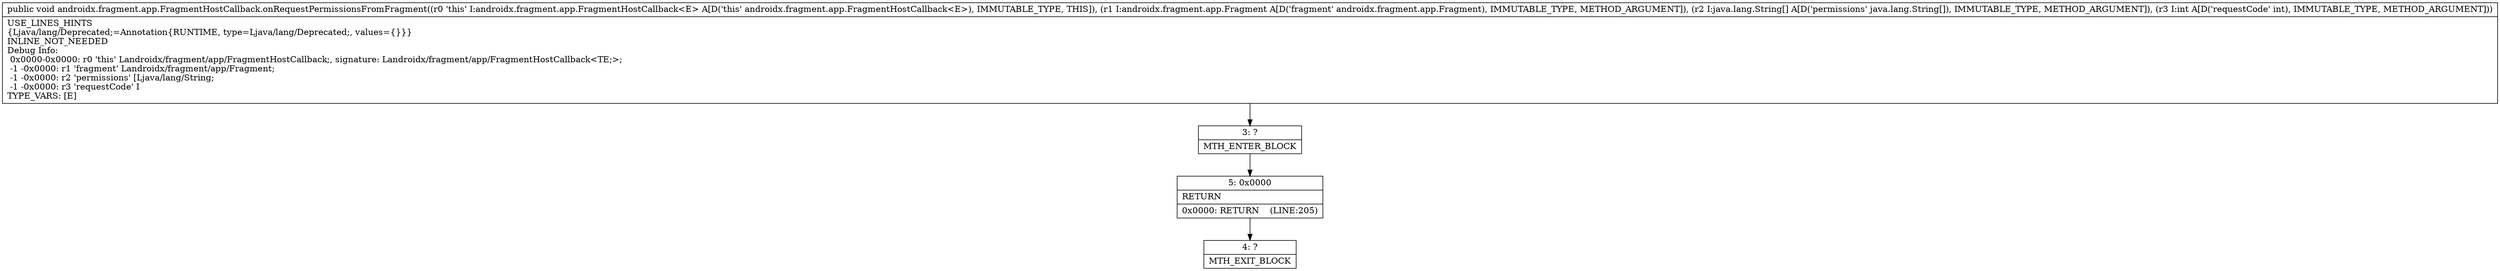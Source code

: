 digraph "CFG forandroidx.fragment.app.FragmentHostCallback.onRequestPermissionsFromFragment(Landroidx\/fragment\/app\/Fragment;[Ljava\/lang\/String;I)V" {
Node_3 [shape=record,label="{3\:\ ?|MTH_ENTER_BLOCK\l}"];
Node_5 [shape=record,label="{5\:\ 0x0000|RETURN\l|0x0000: RETURN    (LINE:205)\l}"];
Node_4 [shape=record,label="{4\:\ ?|MTH_EXIT_BLOCK\l}"];
MethodNode[shape=record,label="{public void androidx.fragment.app.FragmentHostCallback.onRequestPermissionsFromFragment((r0 'this' I:androidx.fragment.app.FragmentHostCallback\<E\> A[D('this' androidx.fragment.app.FragmentHostCallback\<E\>), IMMUTABLE_TYPE, THIS]), (r1 I:androidx.fragment.app.Fragment A[D('fragment' androidx.fragment.app.Fragment), IMMUTABLE_TYPE, METHOD_ARGUMENT]), (r2 I:java.lang.String[] A[D('permissions' java.lang.String[]), IMMUTABLE_TYPE, METHOD_ARGUMENT]), (r3 I:int A[D('requestCode' int), IMMUTABLE_TYPE, METHOD_ARGUMENT]))  | USE_LINES_HINTS\l\{Ljava\/lang\/Deprecated;=Annotation\{RUNTIME, type=Ljava\/lang\/Deprecated;, values=\{\}\}\}\lINLINE_NOT_NEEDED\lDebug Info:\l  0x0000\-0x0000: r0 'this' Landroidx\/fragment\/app\/FragmentHostCallback;, signature: Landroidx\/fragment\/app\/FragmentHostCallback\<TE;\>;\l  \-1 \-0x0000: r1 'fragment' Landroidx\/fragment\/app\/Fragment;\l  \-1 \-0x0000: r2 'permissions' [Ljava\/lang\/String;\l  \-1 \-0x0000: r3 'requestCode' I\lTYPE_VARS: [E]\l}"];
MethodNode -> Node_3;Node_3 -> Node_5;
Node_5 -> Node_4;
}

